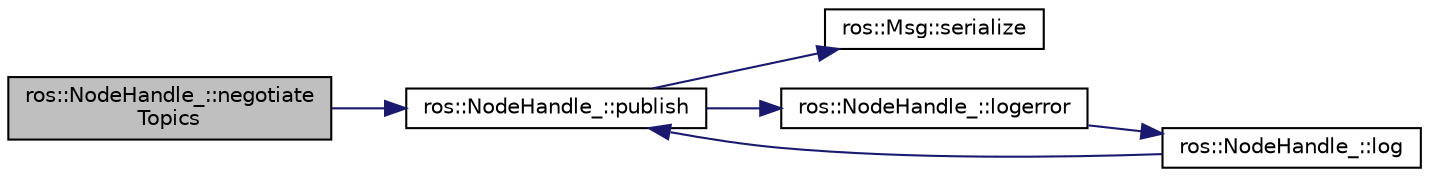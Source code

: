 digraph "ros::NodeHandle_::negotiateTopics"
{
  edge [fontname="Helvetica",fontsize="10",labelfontname="Helvetica",labelfontsize="10"];
  node [fontname="Helvetica",fontsize="10",shape=record];
  rankdir="LR";
  Node1 [label="ros::NodeHandle_::negotiate\lTopics",height=0.2,width=0.4,color="black", fillcolor="grey75", style="filled" fontcolor="black"];
  Node1 -> Node2 [color="midnightblue",fontsize="10",style="solid",fontname="Helvetica"];
  Node2 [label="ros::NodeHandle_::publish",height=0.2,width=0.4,color="black", fillcolor="white", style="filled",URL="$classros_1_1_node_handle__.html#ac4083fb8c4a983be2d1cd78243c6c815"];
  Node2 -> Node3 [color="midnightblue",fontsize="10",style="solid",fontname="Helvetica"];
  Node3 [label="ros::Msg::serialize",height=0.2,width=0.4,color="black", fillcolor="white", style="filled",URL="$classros_1_1_msg.html#a59d90898711c6632ec494985f43ca709"];
  Node2 -> Node4 [color="midnightblue",fontsize="10",style="solid",fontname="Helvetica"];
  Node4 [label="ros::NodeHandle_::logerror",height=0.2,width=0.4,color="black", fillcolor="white", style="filled",URL="$classros_1_1_node_handle__.html#ab83e1d5c531d5399638f33351f094910"];
  Node4 -> Node5 [color="midnightblue",fontsize="10",style="solid",fontname="Helvetica"];
  Node5 [label="ros::NodeHandle_::log",height=0.2,width=0.4,color="black", fillcolor="white", style="filled",URL="$classros_1_1_node_handle__.html#a25b48e052c6c1ca56bcee3ff8af0bf75"];
  Node5 -> Node2 [color="midnightblue",fontsize="10",style="solid",fontname="Helvetica"];
}
